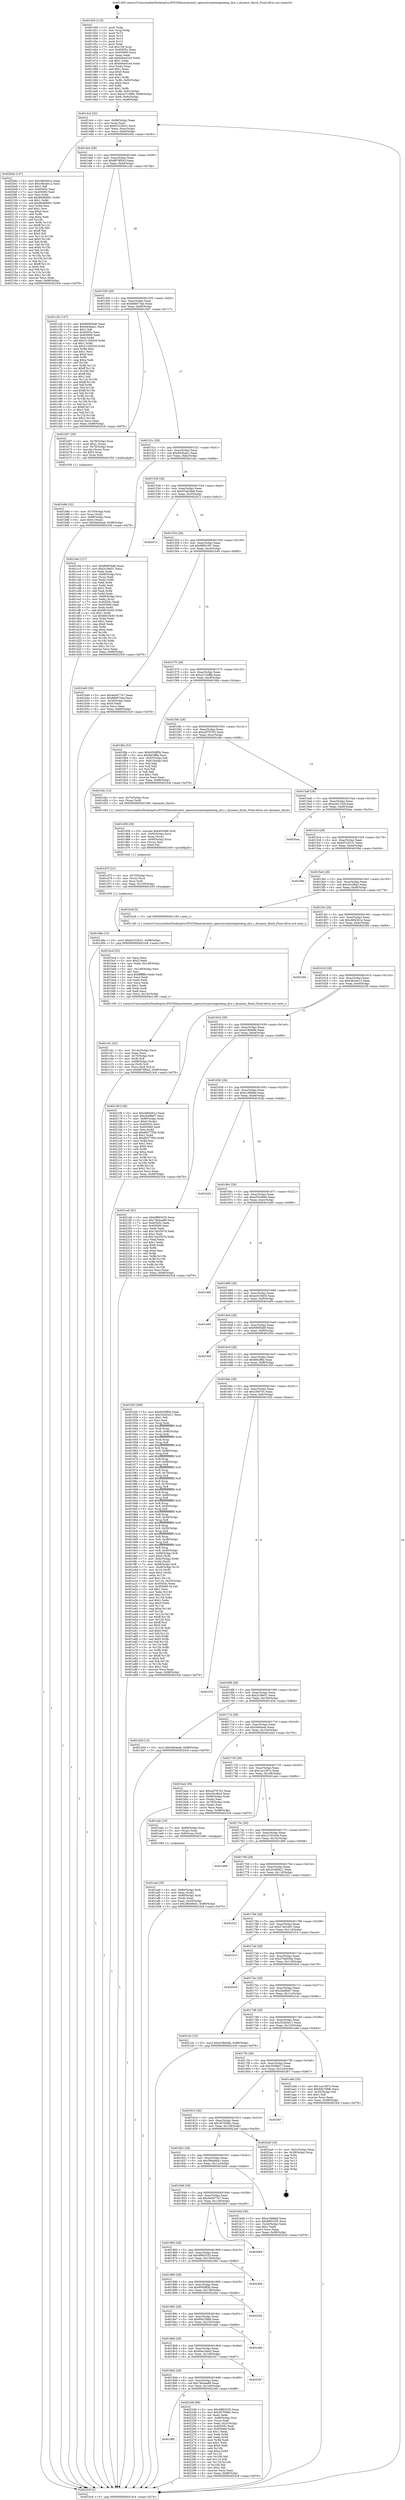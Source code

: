 digraph "0x401450" {
  label = "0x401450 (/mnt/c/Users/mathe/Desktop/tcc/POCII/binaries/extr_opensslcryptoengineeng_dyn.c_dynamic_finish_Final-ollvm.out::main(0))"
  labelloc = "t"
  node[shape=record]

  Entry [label="",width=0.3,height=0.3,shape=circle,fillcolor=black,style=filled]
  "0x4014c4" [label="{
     0x4014c4 [32]\l
     | [instrs]\l
     &nbsp;&nbsp;0x4014c4 \<+6\>: mov -0x98(%rbp),%eax\l
     &nbsp;&nbsp;0x4014ca \<+2\>: mov %eax,%ecx\l
     &nbsp;&nbsp;0x4014cc \<+6\>: sub $0x81010b31,%ecx\l
     &nbsp;&nbsp;0x4014d2 \<+6\>: mov %eax,-0xac(%rbp)\l
     &nbsp;&nbsp;0x4014d8 \<+6\>: mov %ecx,-0xb0(%rbp)\l
     &nbsp;&nbsp;0x4014de \<+6\>: je 00000000004020dc \<main+0xc8c\>\l
  }"]
  "0x4020dc" [label="{
     0x4020dc [147]\l
     | [instrs]\l
     &nbsp;&nbsp;0x4020dc \<+5\>: mov $0xc684561e,%eax\l
     &nbsp;&nbsp;0x4020e1 \<+5\>: mov $0xc9bcde12,%ecx\l
     &nbsp;&nbsp;0x4020e6 \<+2\>: mov $0x1,%dl\l
     &nbsp;&nbsp;0x4020e8 \<+7\>: mov 0x40505c,%esi\l
     &nbsp;&nbsp;0x4020ef \<+7\>: mov 0x405060,%edi\l
     &nbsp;&nbsp;0x4020f6 \<+3\>: mov %esi,%r8d\l
     &nbsp;&nbsp;0x4020f9 \<+7\>: add $0x96d8d901,%r8d\l
     &nbsp;&nbsp;0x402100 \<+4\>: sub $0x1,%r8d\l
     &nbsp;&nbsp;0x402104 \<+7\>: sub $0x96d8d901,%r8d\l
     &nbsp;&nbsp;0x40210b \<+4\>: imul %r8d,%esi\l
     &nbsp;&nbsp;0x40210f \<+3\>: and $0x1,%esi\l
     &nbsp;&nbsp;0x402112 \<+3\>: cmp $0x0,%esi\l
     &nbsp;&nbsp;0x402115 \<+4\>: sete %r9b\l
     &nbsp;&nbsp;0x402119 \<+3\>: cmp $0xa,%edi\l
     &nbsp;&nbsp;0x40211c \<+4\>: setl %r10b\l
     &nbsp;&nbsp;0x402120 \<+3\>: mov %r9b,%r11b\l
     &nbsp;&nbsp;0x402123 \<+4\>: xor $0xff,%r11b\l
     &nbsp;&nbsp;0x402127 \<+3\>: mov %r10b,%bl\l
     &nbsp;&nbsp;0x40212a \<+3\>: xor $0xff,%bl\l
     &nbsp;&nbsp;0x40212d \<+3\>: xor $0x0,%dl\l
     &nbsp;&nbsp;0x402130 \<+3\>: mov %r11b,%r14b\l
     &nbsp;&nbsp;0x402133 \<+4\>: and $0x0,%r14b\l
     &nbsp;&nbsp;0x402137 \<+3\>: and %dl,%r9b\l
     &nbsp;&nbsp;0x40213a \<+3\>: mov %bl,%r15b\l
     &nbsp;&nbsp;0x40213d \<+4\>: and $0x0,%r15b\l
     &nbsp;&nbsp;0x402141 \<+3\>: and %dl,%r10b\l
     &nbsp;&nbsp;0x402144 \<+3\>: or %r9b,%r14b\l
     &nbsp;&nbsp;0x402147 \<+3\>: or %r10b,%r15b\l
     &nbsp;&nbsp;0x40214a \<+3\>: xor %r15b,%r14b\l
     &nbsp;&nbsp;0x40214d \<+3\>: or %bl,%r11b\l
     &nbsp;&nbsp;0x402150 \<+4\>: xor $0xff,%r11b\l
     &nbsp;&nbsp;0x402154 \<+3\>: or $0x0,%dl\l
     &nbsp;&nbsp;0x402157 \<+3\>: and %dl,%r11b\l
     &nbsp;&nbsp;0x40215a \<+3\>: or %r11b,%r14b\l
     &nbsp;&nbsp;0x40215d \<+4\>: test $0x1,%r14b\l
     &nbsp;&nbsp;0x402161 \<+3\>: cmovne %ecx,%eax\l
     &nbsp;&nbsp;0x402164 \<+6\>: mov %eax,-0x98(%rbp)\l
     &nbsp;&nbsp;0x40216a \<+5\>: jmp 00000000004023c8 \<main+0xf78\>\l
  }"]
  "0x4014e4" [label="{
     0x4014e4 [28]\l
     | [instrs]\l
     &nbsp;&nbsp;0x4014e4 \<+5\>: jmp 00000000004014e9 \<main+0x99\>\l
     &nbsp;&nbsp;0x4014e9 \<+6\>: mov -0xac(%rbp),%eax\l
     &nbsp;&nbsp;0x4014ef \<+5\>: sub $0x8978f5a3,%eax\l
     &nbsp;&nbsp;0x4014f4 \<+6\>: mov %eax,-0xb4(%rbp)\l
     &nbsp;&nbsp;0x4014fa \<+6\>: je 0000000000401c2b \<main+0x7db\>\l
  }"]
  Exit [label="",width=0.3,height=0.3,shape=circle,fillcolor=black,style=filled,peripheries=2]
  "0x401c2b" [label="{
     0x401c2b [147]\l
     | [instrs]\l
     &nbsp;&nbsp;0x401c2b \<+5\>: mov $0xf6895bd6,%eax\l
     &nbsp;&nbsp;0x401c30 \<+5\>: mov $0x94cfeae1,%ecx\l
     &nbsp;&nbsp;0x401c35 \<+2\>: mov $0x1,%dl\l
     &nbsp;&nbsp;0x401c37 \<+7\>: mov 0x40505c,%esi\l
     &nbsp;&nbsp;0x401c3e \<+7\>: mov 0x405060,%edi\l
     &nbsp;&nbsp;0x401c45 \<+3\>: mov %esi,%r8d\l
     &nbsp;&nbsp;0x401c48 \<+7\>: add $0x311b925d,%r8d\l
     &nbsp;&nbsp;0x401c4f \<+4\>: sub $0x1,%r8d\l
     &nbsp;&nbsp;0x401c53 \<+7\>: sub $0x311b925d,%r8d\l
     &nbsp;&nbsp;0x401c5a \<+4\>: imul %r8d,%esi\l
     &nbsp;&nbsp;0x401c5e \<+3\>: and $0x1,%esi\l
     &nbsp;&nbsp;0x401c61 \<+3\>: cmp $0x0,%esi\l
     &nbsp;&nbsp;0x401c64 \<+4\>: sete %r9b\l
     &nbsp;&nbsp;0x401c68 \<+3\>: cmp $0xa,%edi\l
     &nbsp;&nbsp;0x401c6b \<+4\>: setl %r10b\l
     &nbsp;&nbsp;0x401c6f \<+3\>: mov %r9b,%r11b\l
     &nbsp;&nbsp;0x401c72 \<+4\>: xor $0xff,%r11b\l
     &nbsp;&nbsp;0x401c76 \<+3\>: mov %r10b,%bl\l
     &nbsp;&nbsp;0x401c79 \<+3\>: xor $0xff,%bl\l
     &nbsp;&nbsp;0x401c7c \<+3\>: xor $0x1,%dl\l
     &nbsp;&nbsp;0x401c7f \<+3\>: mov %r11b,%r14b\l
     &nbsp;&nbsp;0x401c82 \<+4\>: and $0xff,%r14b\l
     &nbsp;&nbsp;0x401c86 \<+3\>: and %dl,%r9b\l
     &nbsp;&nbsp;0x401c89 \<+3\>: mov %bl,%r15b\l
     &nbsp;&nbsp;0x401c8c \<+4\>: and $0xff,%r15b\l
     &nbsp;&nbsp;0x401c90 \<+3\>: and %dl,%r10b\l
     &nbsp;&nbsp;0x401c93 \<+3\>: or %r9b,%r14b\l
     &nbsp;&nbsp;0x401c96 \<+3\>: or %r10b,%r15b\l
     &nbsp;&nbsp;0x401c99 \<+3\>: xor %r15b,%r14b\l
     &nbsp;&nbsp;0x401c9c \<+3\>: or %bl,%r11b\l
     &nbsp;&nbsp;0x401c9f \<+4\>: xor $0xff,%r11b\l
     &nbsp;&nbsp;0x401ca3 \<+3\>: or $0x1,%dl\l
     &nbsp;&nbsp;0x401ca6 \<+3\>: and %dl,%r11b\l
     &nbsp;&nbsp;0x401ca9 \<+3\>: or %r11b,%r14b\l
     &nbsp;&nbsp;0x401cac \<+4\>: test $0x1,%r14b\l
     &nbsp;&nbsp;0x401cb0 \<+3\>: cmovne %ecx,%eax\l
     &nbsp;&nbsp;0x401cb3 \<+6\>: mov %eax,-0x98(%rbp)\l
     &nbsp;&nbsp;0x401cb9 \<+5\>: jmp 00000000004023c8 \<main+0xf78\>\l
  }"]
  "0x401500" [label="{
     0x401500 [28]\l
     | [instrs]\l
     &nbsp;&nbsp;0x401500 \<+5\>: jmp 0000000000401505 \<main+0xb5\>\l
     &nbsp;&nbsp;0x401505 \<+6\>: mov -0xac(%rbp),%eax\l
     &nbsp;&nbsp;0x40150b \<+5\>: sub $0x8d6673ae,%eax\l
     &nbsp;&nbsp;0x401510 \<+6\>: mov %eax,-0xb8(%rbp)\l
     &nbsp;&nbsp;0x401516 \<+6\>: je 0000000000401b67 \<main+0x717\>\l
  }"]
  "0x4018f0" [label="{
     0x4018f0\l
  }", style=dashed]
  "0x401b67" [label="{
     0x401b67 [29]\l
     | [instrs]\l
     &nbsp;&nbsp;0x401b67 \<+4\>: mov -0x78(%rbp),%rax\l
     &nbsp;&nbsp;0x401b6b \<+6\>: movl $0x1,(%rax)\l
     &nbsp;&nbsp;0x401b71 \<+4\>: mov -0x78(%rbp),%rax\l
     &nbsp;&nbsp;0x401b75 \<+3\>: movslq (%rax),%rax\l
     &nbsp;&nbsp;0x401b78 \<+4\>: shl $0x2,%rax\l
     &nbsp;&nbsp;0x401b7c \<+3\>: mov %rax,%rdi\l
     &nbsp;&nbsp;0x401b7f \<+5\>: call 0000000000401050 \<malloc@plt\>\l
     | [calls]\l
     &nbsp;&nbsp;0x401050 \{1\} (unknown)\l
  }"]
  "0x40151c" [label="{
     0x40151c [28]\l
     | [instrs]\l
     &nbsp;&nbsp;0x40151c \<+5\>: jmp 0000000000401521 \<main+0xd1\>\l
     &nbsp;&nbsp;0x401521 \<+6\>: mov -0xac(%rbp),%eax\l
     &nbsp;&nbsp;0x401527 \<+5\>: sub $0x94cfeae1,%eax\l
     &nbsp;&nbsp;0x40152c \<+6\>: mov %eax,-0xbc(%rbp)\l
     &nbsp;&nbsp;0x401532 \<+6\>: je 0000000000401cbe \<main+0x86e\>\l
  }"]
  "0x402246" [label="{
     0x402246 [99]\l
     | [instrs]\l
     &nbsp;&nbsp;0x402246 \<+5\>: mov $0x4f863335,%eax\l
     &nbsp;&nbsp;0x40224b \<+5\>: mov $0x367f368c,%ecx\l
     &nbsp;&nbsp;0x402250 \<+2\>: xor %edx,%edx\l
     &nbsp;&nbsp;0x402252 \<+7\>: mov -0x90(%rbp),%rsi\l
     &nbsp;&nbsp;0x402259 \<+2\>: mov (%rsi),%edi\l
     &nbsp;&nbsp;0x40225b \<+3\>: mov %edi,-0x2c(%rbp)\l
     &nbsp;&nbsp;0x40225e \<+7\>: mov 0x40505c,%edi\l
     &nbsp;&nbsp;0x402265 \<+8\>: mov 0x405060,%r8d\l
     &nbsp;&nbsp;0x40226d \<+3\>: sub $0x1,%edx\l
     &nbsp;&nbsp;0x402270 \<+3\>: mov %edi,%r9d\l
     &nbsp;&nbsp;0x402273 \<+3\>: add %edx,%r9d\l
     &nbsp;&nbsp;0x402276 \<+4\>: imul %r9d,%edi\l
     &nbsp;&nbsp;0x40227a \<+3\>: and $0x1,%edi\l
     &nbsp;&nbsp;0x40227d \<+3\>: cmp $0x0,%edi\l
     &nbsp;&nbsp;0x402280 \<+4\>: sete %r10b\l
     &nbsp;&nbsp;0x402284 \<+4\>: cmp $0xa,%r8d\l
     &nbsp;&nbsp;0x402288 \<+4\>: setl %r11b\l
     &nbsp;&nbsp;0x40228c \<+3\>: mov %r10b,%bl\l
     &nbsp;&nbsp;0x40228f \<+3\>: and %r11b,%bl\l
     &nbsp;&nbsp;0x402292 \<+3\>: xor %r11b,%r10b\l
     &nbsp;&nbsp;0x402295 \<+3\>: or %r10b,%bl\l
     &nbsp;&nbsp;0x402298 \<+3\>: test $0x1,%bl\l
     &nbsp;&nbsp;0x40229b \<+3\>: cmovne %ecx,%eax\l
     &nbsp;&nbsp;0x40229e \<+6\>: mov %eax,-0x98(%rbp)\l
     &nbsp;&nbsp;0x4022a4 \<+5\>: jmp 00000000004023c8 \<main+0xf78\>\l
  }"]
  "0x401cbe" [label="{
     0x401cbe [127]\l
     | [instrs]\l
     &nbsp;&nbsp;0x401cbe \<+5\>: mov $0xf6895bd6,%eax\l
     &nbsp;&nbsp;0x401cc3 \<+5\>: mov $0x2c38e51,%ecx\l
     &nbsp;&nbsp;0x401cc8 \<+2\>: xor %edx,%edx\l
     &nbsp;&nbsp;0x401cca \<+4\>: mov -0x68(%rbp),%rsi\l
     &nbsp;&nbsp;0x401cce \<+2\>: mov (%rsi),%edi\l
     &nbsp;&nbsp;0x401cd0 \<+3\>: mov %edx,%r8d\l
     &nbsp;&nbsp;0x401cd3 \<+3\>: sub %edi,%r8d\l
     &nbsp;&nbsp;0x401cd6 \<+2\>: mov %edx,%edi\l
     &nbsp;&nbsp;0x401cd8 \<+3\>: sub $0x1,%edi\l
     &nbsp;&nbsp;0x401cdb \<+3\>: add %edi,%r8d\l
     &nbsp;&nbsp;0x401cde \<+3\>: sub %r8d,%edx\l
     &nbsp;&nbsp;0x401ce1 \<+4\>: mov -0x68(%rbp),%rsi\l
     &nbsp;&nbsp;0x401ce5 \<+2\>: mov %edx,(%rsi)\l
     &nbsp;&nbsp;0x401ce7 \<+7\>: mov 0x40505c,%edx\l
     &nbsp;&nbsp;0x401cee \<+7\>: mov 0x405060,%edi\l
     &nbsp;&nbsp;0x401cf5 \<+3\>: mov %edx,%r8d\l
     &nbsp;&nbsp;0x401cf8 \<+7\>: add $0x6f419c83,%r8d\l
     &nbsp;&nbsp;0x401cff \<+4\>: sub $0x1,%r8d\l
     &nbsp;&nbsp;0x401d03 \<+7\>: sub $0x6f419c83,%r8d\l
     &nbsp;&nbsp;0x401d0a \<+4\>: imul %r8d,%edx\l
     &nbsp;&nbsp;0x401d0e \<+3\>: and $0x1,%edx\l
     &nbsp;&nbsp;0x401d11 \<+3\>: cmp $0x0,%edx\l
     &nbsp;&nbsp;0x401d14 \<+4\>: sete %r9b\l
     &nbsp;&nbsp;0x401d18 \<+3\>: cmp $0xa,%edi\l
     &nbsp;&nbsp;0x401d1b \<+4\>: setl %r10b\l
     &nbsp;&nbsp;0x401d1f \<+3\>: mov %r9b,%r11b\l
     &nbsp;&nbsp;0x401d22 \<+3\>: and %r10b,%r11b\l
     &nbsp;&nbsp;0x401d25 \<+3\>: xor %r10b,%r9b\l
     &nbsp;&nbsp;0x401d28 \<+3\>: or %r9b,%r11b\l
     &nbsp;&nbsp;0x401d2b \<+4\>: test $0x1,%r11b\l
     &nbsp;&nbsp;0x401d2f \<+3\>: cmovne %ecx,%eax\l
     &nbsp;&nbsp;0x401d32 \<+6\>: mov %eax,-0x98(%rbp)\l
     &nbsp;&nbsp;0x401d38 \<+5\>: jmp 00000000004023c8 \<main+0xf78\>\l
  }"]
  "0x401538" [label="{
     0x401538 [28]\l
     | [instrs]\l
     &nbsp;&nbsp;0x401538 \<+5\>: jmp 000000000040153d \<main+0xed\>\l
     &nbsp;&nbsp;0x40153d \<+6\>: mov -0xac(%rbp),%eax\l
     &nbsp;&nbsp;0x401543 \<+5\>: sub $0x97eb3de8,%eax\l
     &nbsp;&nbsp;0x401548 \<+6\>: mov %eax,-0xc0(%rbp)\l
     &nbsp;&nbsp;0x40154e \<+6\>: je 0000000000402012 \<main+0xbc2\>\l
  }"]
  "0x4018d4" [label="{
     0x4018d4 [28]\l
     | [instrs]\l
     &nbsp;&nbsp;0x4018d4 \<+5\>: jmp 00000000004018d9 \<main+0x489\>\l
     &nbsp;&nbsp;0x4018d9 \<+6\>: mov -0xac(%rbp),%eax\l
     &nbsp;&nbsp;0x4018df \<+5\>: sub $0x74b4aa88,%eax\l
     &nbsp;&nbsp;0x4018e4 \<+6\>: mov %eax,-0x144(%rbp)\l
     &nbsp;&nbsp;0x4018ea \<+6\>: je 0000000000402246 \<main+0xdf6\>\l
  }"]
  "0x402012" [label="{
     0x402012\l
  }", style=dashed]
  "0x401554" [label="{
     0x401554 [28]\l
     | [instrs]\l
     &nbsp;&nbsp;0x401554 \<+5\>: jmp 0000000000401559 \<main+0x109\>\l
     &nbsp;&nbsp;0x401559 \<+6\>: mov -0xac(%rbp),%eax\l
     &nbsp;&nbsp;0x40155f \<+5\>: sub $0x98f310f1,%eax\l
     &nbsp;&nbsp;0x401564 \<+6\>: mov %eax,-0xc4(%rbp)\l
     &nbsp;&nbsp;0x40156a \<+6\>: je 0000000000401b49 \<main+0x6f9\>\l
  }"]
  "0x402347" [label="{
     0x402347\l
  }", style=dashed]
  "0x401b49" [label="{
     0x401b49 [30]\l
     | [instrs]\l
     &nbsp;&nbsp;0x401b49 \<+5\>: mov $0x4e9477d7,%eax\l
     &nbsp;&nbsp;0x401b4e \<+5\>: mov $0x8d6673ae,%ecx\l
     &nbsp;&nbsp;0x401b53 \<+3\>: mov -0x34(%rbp),%edx\l
     &nbsp;&nbsp;0x401b56 \<+3\>: cmp $0x0,%edx\l
     &nbsp;&nbsp;0x401b59 \<+3\>: cmove %ecx,%eax\l
     &nbsp;&nbsp;0x401b5c \<+6\>: mov %eax,-0x98(%rbp)\l
     &nbsp;&nbsp;0x401b62 \<+5\>: jmp 00000000004023c8 \<main+0xf78\>\l
  }"]
  "0x401570" [label="{
     0x401570 [28]\l
     | [instrs]\l
     &nbsp;&nbsp;0x401570 \<+5\>: jmp 0000000000401575 \<main+0x125\>\l
     &nbsp;&nbsp;0x401575 \<+6\>: mov -0xac(%rbp),%eax\l
     &nbsp;&nbsp;0x40157b \<+5\>: sub $0xa27c4f8b,%eax\l
     &nbsp;&nbsp;0x401580 \<+6\>: mov %eax,-0xc8(%rbp)\l
     &nbsp;&nbsp;0x401586 \<+6\>: je 00000000004018fa \<main+0x4aa\>\l
  }"]
  "0x4018b8" [label="{
     0x4018b8 [28]\l
     | [instrs]\l
     &nbsp;&nbsp;0x4018b8 \<+5\>: jmp 00000000004018bd \<main+0x46d\>\l
     &nbsp;&nbsp;0x4018bd \<+6\>: mov -0xac(%rbp),%eax\l
     &nbsp;&nbsp;0x4018c3 \<+5\>: sub $0x6be1da42,%eax\l
     &nbsp;&nbsp;0x4018c8 \<+6\>: mov %eax,-0x140(%rbp)\l
     &nbsp;&nbsp;0x4018ce \<+6\>: je 0000000000402347 \<main+0xef7\>\l
  }"]
  "0x4018fa" [label="{
     0x4018fa [53]\l
     | [instrs]\l
     &nbsp;&nbsp;0x4018fa \<+5\>: mov $0x6050ff3b,%eax\l
     &nbsp;&nbsp;0x4018ff \<+5\>: mov $0xfe62fffa,%ecx\l
     &nbsp;&nbsp;0x401904 \<+6\>: mov -0x92(%rbp),%dl\l
     &nbsp;&nbsp;0x40190a \<+7\>: mov -0x91(%rbp),%sil\l
     &nbsp;&nbsp;0x401911 \<+3\>: mov %dl,%dil\l
     &nbsp;&nbsp;0x401914 \<+3\>: and %sil,%dil\l
     &nbsp;&nbsp;0x401917 \<+3\>: xor %sil,%dl\l
     &nbsp;&nbsp;0x40191a \<+3\>: or %dl,%dil\l
     &nbsp;&nbsp;0x40191d \<+4\>: test $0x1,%dil\l
     &nbsp;&nbsp;0x401921 \<+3\>: cmovne %ecx,%eax\l
     &nbsp;&nbsp;0x401924 \<+6\>: mov %eax,-0x98(%rbp)\l
     &nbsp;&nbsp;0x40192a \<+5\>: jmp 00000000004023c8 \<main+0xf78\>\l
  }"]
  "0x40158c" [label="{
     0x40158c [28]\l
     | [instrs]\l
     &nbsp;&nbsp;0x40158c \<+5\>: jmp 0000000000401591 \<main+0x141\>\l
     &nbsp;&nbsp;0x401591 \<+6\>: mov -0xac(%rbp),%eax\l
     &nbsp;&nbsp;0x401597 \<+5\>: sub $0xa2f76763,%eax\l
     &nbsp;&nbsp;0x40159c \<+6\>: mov %eax,-0xcc(%rbp)\l
     &nbsp;&nbsp;0x4015a2 \<+6\>: je 0000000000401d4c \<main+0x8fc\>\l
  }"]
  "0x4023c8" [label="{
     0x4023c8 [5]\l
     | [instrs]\l
     &nbsp;&nbsp;0x4023c8 \<+5\>: jmp 00000000004014c4 \<main+0x74\>\l
  }"]
  "0x401450" [label="{
     0x401450 [116]\l
     | [instrs]\l
     &nbsp;&nbsp;0x401450 \<+1\>: push %rbp\l
     &nbsp;&nbsp;0x401451 \<+3\>: mov %rsp,%rbp\l
     &nbsp;&nbsp;0x401454 \<+2\>: push %r15\l
     &nbsp;&nbsp;0x401456 \<+2\>: push %r14\l
     &nbsp;&nbsp;0x401458 \<+2\>: push %r13\l
     &nbsp;&nbsp;0x40145a \<+2\>: push %r12\l
     &nbsp;&nbsp;0x40145c \<+1\>: push %rbx\l
     &nbsp;&nbsp;0x40145d \<+7\>: sub $0x158,%rsp\l
     &nbsp;&nbsp;0x401464 \<+7\>: mov 0x40505c,%eax\l
     &nbsp;&nbsp;0x40146b \<+7\>: mov 0x405060,%ecx\l
     &nbsp;&nbsp;0x401472 \<+2\>: mov %eax,%edx\l
     &nbsp;&nbsp;0x401474 \<+6\>: add $0xb0eed1e4,%edx\l
     &nbsp;&nbsp;0x40147a \<+3\>: sub $0x1,%edx\l
     &nbsp;&nbsp;0x40147d \<+6\>: sub $0xb0eed1e4,%edx\l
     &nbsp;&nbsp;0x401483 \<+3\>: imul %edx,%eax\l
     &nbsp;&nbsp;0x401486 \<+3\>: and $0x1,%eax\l
     &nbsp;&nbsp;0x401489 \<+3\>: cmp $0x0,%eax\l
     &nbsp;&nbsp;0x40148c \<+4\>: sete %r8b\l
     &nbsp;&nbsp;0x401490 \<+4\>: and $0x1,%r8b\l
     &nbsp;&nbsp;0x401494 \<+7\>: mov %r8b,-0x92(%rbp)\l
     &nbsp;&nbsp;0x40149b \<+3\>: cmp $0xa,%ecx\l
     &nbsp;&nbsp;0x40149e \<+4\>: setl %r8b\l
     &nbsp;&nbsp;0x4014a2 \<+4\>: and $0x1,%r8b\l
     &nbsp;&nbsp;0x4014a6 \<+7\>: mov %r8b,-0x91(%rbp)\l
     &nbsp;&nbsp;0x4014ad \<+10\>: movl $0xa27c4f8b,-0x98(%rbp)\l
     &nbsp;&nbsp;0x4014b7 \<+6\>: mov %edi,-0x9c(%rbp)\l
     &nbsp;&nbsp;0x4014bd \<+7\>: mov %rsi,-0xa8(%rbp)\l
  }"]
  "0x401abb" [label="{
     0x401abb\l
  }", style=dashed]
  "0x401d4c" [label="{
     0x401d4c [12]\l
     | [instrs]\l
     &nbsp;&nbsp;0x401d4c \<+4\>: mov -0x70(%rbp),%rax\l
     &nbsp;&nbsp;0x401d50 \<+3\>: mov (%rax),%rdi\l
     &nbsp;&nbsp;0x401d53 \<+5\>: call 0000000000401440 \<dynamic_finish\>\l
     | [calls]\l
     &nbsp;&nbsp;0x401440 \{1\} (/mnt/c/Users/mathe/Desktop/tcc/POCII/binaries/extr_opensslcryptoengineeng_dyn.c_dynamic_finish_Final-ollvm.out::dynamic_finish)\l
  }"]
  "0x4015a8" [label="{
     0x4015a8 [28]\l
     | [instrs]\l
     &nbsp;&nbsp;0x4015a8 \<+5\>: jmp 00000000004015ad \<main+0x15d\>\l
     &nbsp;&nbsp;0x4015ad \<+6\>: mov -0xac(%rbp),%eax\l
     &nbsp;&nbsp;0x4015b3 \<+5\>: sub $0xa301162f,%eax\l
     &nbsp;&nbsp;0x4015b8 \<+6\>: mov %eax,-0xd0(%rbp)\l
     &nbsp;&nbsp;0x4015be \<+6\>: je 00000000004020aa \<main+0xc5a\>\l
  }"]
  "0x40189c" [label="{
     0x40189c [28]\l
     | [instrs]\l
     &nbsp;&nbsp;0x40189c \<+5\>: jmp 00000000004018a1 \<main+0x451\>\l
     &nbsp;&nbsp;0x4018a1 \<+6\>: mov -0xac(%rbp),%eax\l
     &nbsp;&nbsp;0x4018a7 \<+5\>: sub $0x60a70fdb,%eax\l
     &nbsp;&nbsp;0x4018ac \<+6\>: mov %eax,-0x13c(%rbp)\l
     &nbsp;&nbsp;0x4018b2 \<+6\>: je 0000000000401abb \<main+0x66b\>\l
  }"]
  "0x4020aa" [label="{
     0x4020aa\l
  }", style=dashed]
  "0x4015c4" [label="{
     0x4015c4 [28]\l
     | [instrs]\l
     &nbsp;&nbsp;0x4015c4 \<+5\>: jmp 00000000004015c9 \<main+0x179\>\l
     &nbsp;&nbsp;0x4015c9 \<+6\>: mov -0xac(%rbp),%eax\l
     &nbsp;&nbsp;0x4015cf \<+5\>: sub $0xb57c9131,%eax\l
     &nbsp;&nbsp;0x4015d4 \<+6\>: mov %eax,-0xd4(%rbp)\l
     &nbsp;&nbsp;0x4015da \<+6\>: je 0000000000401f8d \<main+0xb3d\>\l
  }"]
  "0x4022bb" [label="{
     0x4022bb\l
  }", style=dashed]
  "0x401f8d" [label="{
     0x401f8d\l
  }", style=dashed]
  "0x4015e0" [label="{
     0x4015e0 [28]\l
     | [instrs]\l
     &nbsp;&nbsp;0x4015e0 \<+5\>: jmp 00000000004015e5 \<main+0x195\>\l
     &nbsp;&nbsp;0x4015e5 \<+6\>: mov -0xac(%rbp),%eax\l
     &nbsp;&nbsp;0x4015eb \<+5\>: sub $0xc0ccf6a3,%eax\l
     &nbsp;&nbsp;0x4015f0 \<+6\>: mov %eax,-0xd8(%rbp)\l
     &nbsp;&nbsp;0x4015f6 \<+6\>: je 0000000000401bc8 \<main+0x778\>\l
  }"]
  "0x401880" [label="{
     0x401880 [28]\l
     | [instrs]\l
     &nbsp;&nbsp;0x401880 \<+5\>: jmp 0000000000401885 \<main+0x435\>\l
     &nbsp;&nbsp;0x401885 \<+6\>: mov -0xac(%rbp),%eax\l
     &nbsp;&nbsp;0x40188b \<+5\>: sub $0x6050ff3b,%eax\l
     &nbsp;&nbsp;0x401890 \<+6\>: mov %eax,-0x138(%rbp)\l
     &nbsp;&nbsp;0x401896 \<+6\>: je 00000000004022bb \<main+0xe6b\>\l
  }"]
  "0x401bc8" [label="{
     0x401bc8 [5]\l
     | [instrs]\l
     &nbsp;&nbsp;0x401bc8 \<+5\>: call 0000000000401160 \<next_i\>\l
     | [calls]\l
     &nbsp;&nbsp;0x401160 \{1\} (/mnt/c/Users/mathe/Desktop/tcc/POCII/binaries/extr_opensslcryptoengineeng_dyn.c_dynamic_finish_Final-ollvm.out::next_i)\l
  }"]
  "0x4015fc" [label="{
     0x4015fc [28]\l
     | [instrs]\l
     &nbsp;&nbsp;0x4015fc \<+5\>: jmp 0000000000401601 \<main+0x1b1\>\l
     &nbsp;&nbsp;0x401601 \<+6\>: mov -0xac(%rbp),%eax\l
     &nbsp;&nbsp;0x401607 \<+5\>: sub $0xc684561e,%eax\l
     &nbsp;&nbsp;0x40160c \<+6\>: mov %eax,-0xdc(%rbp)\l
     &nbsp;&nbsp;0x401612 \<+6\>: je 0000000000402394 \<main+0xf44\>\l
  }"]
  "0x4023b0" [label="{
     0x4023b0\l
  }", style=dashed]
  "0x402394" [label="{
     0x402394\l
  }", style=dashed]
  "0x401618" [label="{
     0x401618 [28]\l
     | [instrs]\l
     &nbsp;&nbsp;0x401618 \<+5\>: jmp 000000000040161d \<main+0x1cd\>\l
     &nbsp;&nbsp;0x40161d \<+6\>: mov -0xac(%rbp),%eax\l
     &nbsp;&nbsp;0x401623 \<+5\>: sub $0xc9bcde12,%eax\l
     &nbsp;&nbsp;0x401628 \<+6\>: mov %eax,-0xe0(%rbp)\l
     &nbsp;&nbsp;0x40162e \<+6\>: je 000000000040216f \<main+0xd1f\>\l
  }"]
  "0x401864" [label="{
     0x401864 [28]\l
     | [instrs]\l
     &nbsp;&nbsp;0x401864 \<+5\>: jmp 0000000000401869 \<main+0x419\>\l
     &nbsp;&nbsp;0x401869 \<+6\>: mov -0xac(%rbp),%eax\l
     &nbsp;&nbsp;0x40186f \<+5\>: sub $0x4f863335,%eax\l
     &nbsp;&nbsp;0x401874 \<+6\>: mov %eax,-0x134(%rbp)\l
     &nbsp;&nbsp;0x40187a \<+6\>: je 00000000004023b0 \<main+0xf60\>\l
  }"]
  "0x40216f" [label="{
     0x40216f [109]\l
     | [instrs]\l
     &nbsp;&nbsp;0x40216f \<+5\>: mov $0xc684561e,%eax\l
     &nbsp;&nbsp;0x402174 \<+5\>: mov $0x2bef9ef7,%ecx\l
     &nbsp;&nbsp;0x402179 \<+7\>: mov -0x90(%rbp),%rdx\l
     &nbsp;&nbsp;0x402180 \<+6\>: movl $0x0,(%rdx)\l
     &nbsp;&nbsp;0x402186 \<+7\>: mov 0x40505c,%esi\l
     &nbsp;&nbsp;0x40218d \<+7\>: mov 0x405060,%edi\l
     &nbsp;&nbsp;0x402194 \<+3\>: mov %esi,%r8d\l
     &nbsp;&nbsp;0x402197 \<+7\>: add $0x66577f56,%r8d\l
     &nbsp;&nbsp;0x40219e \<+4\>: sub $0x1,%r8d\l
     &nbsp;&nbsp;0x4021a2 \<+7\>: sub $0x66577f56,%r8d\l
     &nbsp;&nbsp;0x4021a9 \<+4\>: imul %r8d,%esi\l
     &nbsp;&nbsp;0x4021ad \<+3\>: and $0x1,%esi\l
     &nbsp;&nbsp;0x4021b0 \<+3\>: cmp $0x0,%esi\l
     &nbsp;&nbsp;0x4021b3 \<+4\>: sete %r9b\l
     &nbsp;&nbsp;0x4021b7 \<+3\>: cmp $0xa,%edi\l
     &nbsp;&nbsp;0x4021ba \<+4\>: setl %r10b\l
     &nbsp;&nbsp;0x4021be \<+3\>: mov %r9b,%r11b\l
     &nbsp;&nbsp;0x4021c1 \<+3\>: and %r10b,%r11b\l
     &nbsp;&nbsp;0x4021c4 \<+3\>: xor %r10b,%r9b\l
     &nbsp;&nbsp;0x4021c7 \<+3\>: or %r9b,%r11b\l
     &nbsp;&nbsp;0x4021ca \<+4\>: test $0x1,%r11b\l
     &nbsp;&nbsp;0x4021ce \<+3\>: cmovne %ecx,%eax\l
     &nbsp;&nbsp;0x4021d1 \<+6\>: mov %eax,-0x98(%rbp)\l
     &nbsp;&nbsp;0x4021d7 \<+5\>: jmp 00000000004023c8 \<main+0xf78\>\l
  }"]
  "0x401634" [label="{
     0x401634 [28]\l
     | [instrs]\l
     &nbsp;&nbsp;0x401634 \<+5\>: jmp 0000000000401639 \<main+0x1e9\>\l
     &nbsp;&nbsp;0x401639 \<+6\>: mov -0xac(%rbp),%eax\l
     &nbsp;&nbsp;0x40163f \<+5\>: sub $0xd18bfa6b,%eax\l
     &nbsp;&nbsp;0x401644 \<+6\>: mov %eax,-0xe4(%rbp)\l
     &nbsp;&nbsp;0x40164a \<+6\>: je 00000000004021eb \<main+0xd9b\>\l
  }"]
  "0x4020b9" [label="{
     0x4020b9\l
  }", style=dashed]
  "0x4021eb" [label="{
     0x4021eb [91]\l
     | [instrs]\l
     &nbsp;&nbsp;0x4021eb \<+5\>: mov $0x4f863335,%eax\l
     &nbsp;&nbsp;0x4021f0 \<+5\>: mov $0x74b4aa88,%ecx\l
     &nbsp;&nbsp;0x4021f5 \<+7\>: mov 0x40505c,%edx\l
     &nbsp;&nbsp;0x4021fc \<+7\>: mov 0x405060,%esi\l
     &nbsp;&nbsp;0x402203 \<+2\>: mov %edx,%edi\l
     &nbsp;&nbsp;0x402205 \<+6\>: add $0x7ab3507b,%edi\l
     &nbsp;&nbsp;0x40220b \<+3\>: sub $0x1,%edi\l
     &nbsp;&nbsp;0x40220e \<+6\>: sub $0x7ab3507b,%edi\l
     &nbsp;&nbsp;0x402214 \<+3\>: imul %edi,%edx\l
     &nbsp;&nbsp;0x402217 \<+3\>: and $0x1,%edx\l
     &nbsp;&nbsp;0x40221a \<+3\>: cmp $0x0,%edx\l
     &nbsp;&nbsp;0x40221d \<+4\>: sete %r8b\l
     &nbsp;&nbsp;0x402221 \<+3\>: cmp $0xa,%esi\l
     &nbsp;&nbsp;0x402224 \<+4\>: setl %r9b\l
     &nbsp;&nbsp;0x402228 \<+3\>: mov %r8b,%r10b\l
     &nbsp;&nbsp;0x40222b \<+3\>: and %r9b,%r10b\l
     &nbsp;&nbsp;0x40222e \<+3\>: xor %r9b,%r8b\l
     &nbsp;&nbsp;0x402231 \<+3\>: or %r8b,%r10b\l
     &nbsp;&nbsp;0x402234 \<+4\>: test $0x1,%r10b\l
     &nbsp;&nbsp;0x402238 \<+3\>: cmovne %ecx,%eax\l
     &nbsp;&nbsp;0x40223b \<+6\>: mov %eax,-0x98(%rbp)\l
     &nbsp;&nbsp;0x402241 \<+5\>: jmp 00000000004023c8 \<main+0xf78\>\l
  }"]
  "0x401650" [label="{
     0x401650 [28]\l
     | [instrs]\l
     &nbsp;&nbsp;0x401650 \<+5\>: jmp 0000000000401655 \<main+0x205\>\l
     &nbsp;&nbsp;0x401655 \<+6\>: mov -0xac(%rbp),%eax\l
     &nbsp;&nbsp;0x40165b \<+5\>: sub $0xe18fdfa9,%eax\l
     &nbsp;&nbsp;0x401660 \<+6\>: mov %eax,-0xe8(%rbp)\l
     &nbsp;&nbsp;0x401666 \<+6\>: je 0000000000401b2b \<main+0x6db\>\l
  }"]
  "0x401d8a" [label="{
     0x401d8a [15]\l
     | [instrs]\l
     &nbsp;&nbsp;0x401d8a \<+10\>: movl $0x81010b31,-0x98(%rbp)\l
     &nbsp;&nbsp;0x401d94 \<+5\>: jmp 00000000004023c8 \<main+0xf78\>\l
  }"]
  "0x401b2b" [label="{
     0x401b2b\l
  }", style=dashed]
  "0x40166c" [label="{
     0x40166c [28]\l
     | [instrs]\l
     &nbsp;&nbsp;0x40166c \<+5\>: jmp 0000000000401671 \<main+0x221\>\l
     &nbsp;&nbsp;0x401671 \<+6\>: mov -0xac(%rbp),%eax\l
     &nbsp;&nbsp;0x401677 \<+5\>: sub $0xe55c0840,%eax\l
     &nbsp;&nbsp;0x40167c \<+6\>: mov %eax,-0xec(%rbp)\l
     &nbsp;&nbsp;0x401682 \<+6\>: je 0000000000401dd6 \<main+0x986\>\l
  }"]
  "0x401d75" [label="{
     0x401d75 [21]\l
     | [instrs]\l
     &nbsp;&nbsp;0x401d75 \<+4\>: mov -0x70(%rbp),%rcx\l
     &nbsp;&nbsp;0x401d79 \<+3\>: mov (%rcx),%rcx\l
     &nbsp;&nbsp;0x401d7c \<+3\>: mov %rcx,%rdi\l
     &nbsp;&nbsp;0x401d7f \<+6\>: mov %eax,-0x150(%rbp)\l
     &nbsp;&nbsp;0x401d85 \<+5\>: call 0000000000401030 \<free@plt\>\l
     | [calls]\l
     &nbsp;&nbsp;0x401030 \{1\} (unknown)\l
  }"]
  "0x401dd6" [label="{
     0x401dd6\l
  }", style=dashed]
  "0x401688" [label="{
     0x401688 [28]\l
     | [instrs]\l
     &nbsp;&nbsp;0x401688 \<+5\>: jmp 000000000040168d \<main+0x23d\>\l
     &nbsp;&nbsp;0x40168d \<+6\>: mov -0xac(%rbp),%eax\l
     &nbsp;&nbsp;0x401693 \<+5\>: sub $0xec019e05,%eax\l
     &nbsp;&nbsp;0x401698 \<+6\>: mov %eax,-0xf0(%rbp)\l
     &nbsp;&nbsp;0x40169e \<+6\>: je 0000000000401e69 \<main+0xa19\>\l
  }"]
  "0x401d58" [label="{
     0x401d58 [29]\l
     | [instrs]\l
     &nbsp;&nbsp;0x401d58 \<+10\>: movabs $0x4030d6,%rdi\l
     &nbsp;&nbsp;0x401d62 \<+4\>: mov -0x60(%rbp),%rcx\l
     &nbsp;&nbsp;0x401d66 \<+2\>: mov %eax,(%rcx)\l
     &nbsp;&nbsp;0x401d68 \<+4\>: mov -0x60(%rbp),%rcx\l
     &nbsp;&nbsp;0x401d6c \<+2\>: mov (%rcx),%esi\l
     &nbsp;&nbsp;0x401d6e \<+2\>: mov $0x0,%al\l
     &nbsp;&nbsp;0x401d70 \<+5\>: call 0000000000401040 \<printf@plt\>\l
     | [calls]\l
     &nbsp;&nbsp;0x401040 \{1\} (unknown)\l
  }"]
  "0x401e69" [label="{
     0x401e69\l
  }", style=dashed]
  "0x4016a4" [label="{
     0x4016a4 [28]\l
     | [instrs]\l
     &nbsp;&nbsp;0x4016a4 \<+5\>: jmp 00000000004016a9 \<main+0x259\>\l
     &nbsp;&nbsp;0x4016a9 \<+6\>: mov -0xac(%rbp),%eax\l
     &nbsp;&nbsp;0x4016af \<+5\>: sub $0xf6895bd6,%eax\l
     &nbsp;&nbsp;0x4016b4 \<+6\>: mov %eax,-0xf4(%rbp)\l
     &nbsp;&nbsp;0x4016ba \<+6\>: je 0000000000402300 \<main+0xeb0\>\l
  }"]
  "0x401c01" [label="{
     0x401c01 [42]\l
     | [instrs]\l
     &nbsp;&nbsp;0x401c01 \<+6\>: mov -0x14c(%rbp),%ecx\l
     &nbsp;&nbsp;0x401c07 \<+3\>: imul %eax,%ecx\l
     &nbsp;&nbsp;0x401c0a \<+4\>: mov -0x70(%rbp),%r8\l
     &nbsp;&nbsp;0x401c0e \<+3\>: mov (%r8),%r8\l
     &nbsp;&nbsp;0x401c11 \<+4\>: mov -0x68(%rbp),%r9\l
     &nbsp;&nbsp;0x401c15 \<+3\>: movslq (%r9),%r9\l
     &nbsp;&nbsp;0x401c18 \<+4\>: mov %ecx,(%r8,%r9,4)\l
     &nbsp;&nbsp;0x401c1c \<+10\>: movl $0x8978f5a3,-0x98(%rbp)\l
     &nbsp;&nbsp;0x401c26 \<+5\>: jmp 00000000004023c8 \<main+0xf78\>\l
  }"]
  "0x402300" [label="{
     0x402300\l
  }", style=dashed]
  "0x4016c0" [label="{
     0x4016c0 [28]\l
     | [instrs]\l
     &nbsp;&nbsp;0x4016c0 \<+5\>: jmp 00000000004016c5 \<main+0x275\>\l
     &nbsp;&nbsp;0x4016c5 \<+6\>: mov -0xac(%rbp),%eax\l
     &nbsp;&nbsp;0x4016cb \<+5\>: sub $0xfe62fffa,%eax\l
     &nbsp;&nbsp;0x4016d0 \<+6\>: mov %eax,-0xf8(%rbp)\l
     &nbsp;&nbsp;0x4016d6 \<+6\>: je 000000000040192f \<main+0x4df\>\l
  }"]
  "0x401bcd" [label="{
     0x401bcd [52]\l
     | [instrs]\l
     &nbsp;&nbsp;0x401bcd \<+2\>: xor %ecx,%ecx\l
     &nbsp;&nbsp;0x401bcf \<+5\>: mov $0x2,%edx\l
     &nbsp;&nbsp;0x401bd4 \<+6\>: mov %edx,-0x148(%rbp)\l
     &nbsp;&nbsp;0x401bda \<+1\>: cltd\l
     &nbsp;&nbsp;0x401bdb \<+6\>: mov -0x148(%rbp),%esi\l
     &nbsp;&nbsp;0x401be1 \<+2\>: idiv %esi\l
     &nbsp;&nbsp;0x401be3 \<+6\>: imul $0xfffffffe,%edx,%edx\l
     &nbsp;&nbsp;0x401be9 \<+2\>: mov %ecx,%edi\l
     &nbsp;&nbsp;0x401beb \<+2\>: sub %edx,%edi\l
     &nbsp;&nbsp;0x401bed \<+2\>: mov %ecx,%edx\l
     &nbsp;&nbsp;0x401bef \<+3\>: sub $0x1,%edx\l
     &nbsp;&nbsp;0x401bf2 \<+2\>: add %edx,%edi\l
     &nbsp;&nbsp;0x401bf4 \<+2\>: sub %edi,%ecx\l
     &nbsp;&nbsp;0x401bf6 \<+6\>: mov %ecx,-0x14c(%rbp)\l
     &nbsp;&nbsp;0x401bfc \<+5\>: call 0000000000401160 \<next_i\>\l
     | [calls]\l
     &nbsp;&nbsp;0x401160 \{1\} (/mnt/c/Users/mathe/Desktop/tcc/POCII/binaries/extr_opensslcryptoengineeng_dyn.c_dynamic_finish_Final-ollvm.out::next_i)\l
  }"]
  "0x40192f" [label="{
     0x40192f [366]\l
     | [instrs]\l
     &nbsp;&nbsp;0x40192f \<+5\>: mov $0x6050ff3b,%eax\l
     &nbsp;&nbsp;0x401934 \<+5\>: mov $0x352b3d11,%ecx\l
     &nbsp;&nbsp;0x401939 \<+2\>: mov $0x1,%dl\l
     &nbsp;&nbsp;0x40193b \<+2\>: xor %esi,%esi\l
     &nbsp;&nbsp;0x40193d \<+3\>: mov %rsp,%rdi\l
     &nbsp;&nbsp;0x401940 \<+4\>: add $0xfffffffffffffff0,%rdi\l
     &nbsp;&nbsp;0x401944 \<+3\>: mov %rdi,%rsp\l
     &nbsp;&nbsp;0x401947 \<+7\>: mov %rdi,-0x90(%rbp)\l
     &nbsp;&nbsp;0x40194e \<+3\>: mov %rsp,%rdi\l
     &nbsp;&nbsp;0x401951 \<+4\>: add $0xfffffffffffffff0,%rdi\l
     &nbsp;&nbsp;0x401955 \<+3\>: mov %rdi,%rsp\l
     &nbsp;&nbsp;0x401958 \<+3\>: mov %rsp,%r8\l
     &nbsp;&nbsp;0x40195b \<+4\>: add $0xfffffffffffffff0,%r8\l
     &nbsp;&nbsp;0x40195f \<+3\>: mov %r8,%rsp\l
     &nbsp;&nbsp;0x401962 \<+7\>: mov %r8,-0x88(%rbp)\l
     &nbsp;&nbsp;0x401969 \<+3\>: mov %rsp,%r8\l
     &nbsp;&nbsp;0x40196c \<+4\>: add $0xfffffffffffffff0,%r8\l
     &nbsp;&nbsp;0x401970 \<+3\>: mov %r8,%rsp\l
     &nbsp;&nbsp;0x401973 \<+4\>: mov %r8,-0x80(%rbp)\l
     &nbsp;&nbsp;0x401977 \<+3\>: mov %rsp,%r8\l
     &nbsp;&nbsp;0x40197a \<+4\>: add $0xfffffffffffffff0,%r8\l
     &nbsp;&nbsp;0x40197e \<+3\>: mov %r8,%rsp\l
     &nbsp;&nbsp;0x401981 \<+4\>: mov %r8,-0x78(%rbp)\l
     &nbsp;&nbsp;0x401985 \<+3\>: mov %rsp,%r8\l
     &nbsp;&nbsp;0x401988 \<+4\>: add $0xfffffffffffffff0,%r8\l
     &nbsp;&nbsp;0x40198c \<+3\>: mov %r8,%rsp\l
     &nbsp;&nbsp;0x40198f \<+4\>: mov %r8,-0x70(%rbp)\l
     &nbsp;&nbsp;0x401993 \<+3\>: mov %rsp,%r8\l
     &nbsp;&nbsp;0x401996 \<+4\>: add $0xfffffffffffffff0,%r8\l
     &nbsp;&nbsp;0x40199a \<+3\>: mov %r8,%rsp\l
     &nbsp;&nbsp;0x40199d \<+4\>: mov %r8,-0x68(%rbp)\l
     &nbsp;&nbsp;0x4019a1 \<+3\>: mov %rsp,%r8\l
     &nbsp;&nbsp;0x4019a4 \<+4\>: add $0xfffffffffffffff0,%r8\l
     &nbsp;&nbsp;0x4019a8 \<+3\>: mov %r8,%rsp\l
     &nbsp;&nbsp;0x4019ab \<+4\>: mov %r8,-0x60(%rbp)\l
     &nbsp;&nbsp;0x4019af \<+3\>: mov %rsp,%r8\l
     &nbsp;&nbsp;0x4019b2 \<+4\>: add $0xfffffffffffffff0,%r8\l
     &nbsp;&nbsp;0x4019b6 \<+3\>: mov %r8,%rsp\l
     &nbsp;&nbsp;0x4019b9 \<+4\>: mov %r8,-0x58(%rbp)\l
     &nbsp;&nbsp;0x4019bd \<+3\>: mov %rsp,%r8\l
     &nbsp;&nbsp;0x4019c0 \<+4\>: add $0xfffffffffffffff0,%r8\l
     &nbsp;&nbsp;0x4019c4 \<+3\>: mov %r8,%rsp\l
     &nbsp;&nbsp;0x4019c7 \<+4\>: mov %r8,-0x50(%rbp)\l
     &nbsp;&nbsp;0x4019cb \<+3\>: mov %rsp,%r8\l
     &nbsp;&nbsp;0x4019ce \<+4\>: add $0xfffffffffffffff0,%r8\l
     &nbsp;&nbsp;0x4019d2 \<+3\>: mov %r8,%rsp\l
     &nbsp;&nbsp;0x4019d5 \<+4\>: mov %r8,-0x48(%rbp)\l
     &nbsp;&nbsp;0x4019d9 \<+3\>: mov %rsp,%r8\l
     &nbsp;&nbsp;0x4019dc \<+4\>: add $0xfffffffffffffff0,%r8\l
     &nbsp;&nbsp;0x4019e0 \<+3\>: mov %r8,%rsp\l
     &nbsp;&nbsp;0x4019e3 \<+4\>: mov %r8,-0x40(%rbp)\l
     &nbsp;&nbsp;0x4019e7 \<+7\>: mov -0x90(%rbp),%r8\l
     &nbsp;&nbsp;0x4019ee \<+7\>: movl $0x0,(%r8)\l
     &nbsp;&nbsp;0x4019f5 \<+7\>: mov -0x9c(%rbp),%r9d\l
     &nbsp;&nbsp;0x4019fc \<+3\>: mov %r9d,(%rdi)\l
     &nbsp;&nbsp;0x4019ff \<+7\>: mov -0x88(%rbp),%r8\l
     &nbsp;&nbsp;0x401a06 \<+7\>: mov -0xa8(%rbp),%r10\l
     &nbsp;&nbsp;0x401a0d \<+3\>: mov %r10,(%r8)\l
     &nbsp;&nbsp;0x401a10 \<+3\>: cmpl $0x2,(%rdi)\l
     &nbsp;&nbsp;0x401a13 \<+4\>: setne %r11b\l
     &nbsp;&nbsp;0x401a17 \<+4\>: and $0x1,%r11b\l
     &nbsp;&nbsp;0x401a1b \<+4\>: mov %r11b,-0x35(%rbp)\l
     &nbsp;&nbsp;0x401a1f \<+7\>: mov 0x40505c,%ebx\l
     &nbsp;&nbsp;0x401a26 \<+8\>: mov 0x405060,%r14d\l
     &nbsp;&nbsp;0x401a2e \<+3\>: sub $0x1,%esi\l
     &nbsp;&nbsp;0x401a31 \<+3\>: mov %ebx,%r15d\l
     &nbsp;&nbsp;0x401a34 \<+3\>: add %esi,%r15d\l
     &nbsp;&nbsp;0x401a37 \<+4\>: imul %r15d,%ebx\l
     &nbsp;&nbsp;0x401a3b \<+3\>: and $0x1,%ebx\l
     &nbsp;&nbsp;0x401a3e \<+3\>: cmp $0x0,%ebx\l
     &nbsp;&nbsp;0x401a41 \<+4\>: sete %r11b\l
     &nbsp;&nbsp;0x401a45 \<+4\>: cmp $0xa,%r14d\l
     &nbsp;&nbsp;0x401a49 \<+4\>: setl %r12b\l
     &nbsp;&nbsp;0x401a4d \<+3\>: mov %r11b,%r13b\l
     &nbsp;&nbsp;0x401a50 \<+4\>: xor $0xff,%r13b\l
     &nbsp;&nbsp;0x401a54 \<+3\>: mov %r12b,%sil\l
     &nbsp;&nbsp;0x401a57 \<+4\>: xor $0xff,%sil\l
     &nbsp;&nbsp;0x401a5b \<+3\>: xor $0x0,%dl\l
     &nbsp;&nbsp;0x401a5e \<+3\>: mov %r13b,%dil\l
     &nbsp;&nbsp;0x401a61 \<+4\>: and $0x0,%dil\l
     &nbsp;&nbsp;0x401a65 \<+3\>: and %dl,%r11b\l
     &nbsp;&nbsp;0x401a68 \<+3\>: mov %sil,%r8b\l
     &nbsp;&nbsp;0x401a6b \<+4\>: and $0x0,%r8b\l
     &nbsp;&nbsp;0x401a6f \<+3\>: and %dl,%r12b\l
     &nbsp;&nbsp;0x401a72 \<+3\>: or %r11b,%dil\l
     &nbsp;&nbsp;0x401a75 \<+3\>: or %r12b,%r8b\l
     &nbsp;&nbsp;0x401a78 \<+3\>: xor %r8b,%dil\l
     &nbsp;&nbsp;0x401a7b \<+3\>: or %sil,%r13b\l
     &nbsp;&nbsp;0x401a7e \<+4\>: xor $0xff,%r13b\l
     &nbsp;&nbsp;0x401a82 \<+3\>: or $0x0,%dl\l
     &nbsp;&nbsp;0x401a85 \<+3\>: and %dl,%r13b\l
     &nbsp;&nbsp;0x401a88 \<+3\>: or %r13b,%dil\l
     &nbsp;&nbsp;0x401a8b \<+4\>: test $0x1,%dil\l
     &nbsp;&nbsp;0x401a8f \<+3\>: cmovne %ecx,%eax\l
     &nbsp;&nbsp;0x401a92 \<+6\>: mov %eax,-0x98(%rbp)\l
     &nbsp;&nbsp;0x401a98 \<+5\>: jmp 00000000004023c8 \<main+0xf78\>\l
  }"]
  "0x4016dc" [label="{
     0x4016dc [28]\l
     | [instrs]\l
     &nbsp;&nbsp;0x4016dc \<+5\>: jmp 00000000004016e1 \<main+0x291\>\l
     &nbsp;&nbsp;0x4016e1 \<+6\>: mov -0xac(%rbp),%eax\l
     &nbsp;&nbsp;0x4016e7 \<+5\>: sub $0x1f4070c,%eax\l
     &nbsp;&nbsp;0x4016ec \<+6\>: mov %eax,-0xfc(%rbp)\l
     &nbsp;&nbsp;0x4016f2 \<+6\>: je 0000000000401f32 \<main+0xae2\>\l
  }"]
  "0x401b84" [label="{
     0x401b84 [32]\l
     | [instrs]\l
     &nbsp;&nbsp;0x401b84 \<+4\>: mov -0x70(%rbp),%rdi\l
     &nbsp;&nbsp;0x401b88 \<+3\>: mov %rax,(%rdi)\l
     &nbsp;&nbsp;0x401b8b \<+4\>: mov -0x68(%rbp),%rax\l
     &nbsp;&nbsp;0x401b8f \<+6\>: movl $0x0,(%rax)\l
     &nbsp;&nbsp;0x401b95 \<+10\>: movl $0x5b64eab,-0x98(%rbp)\l
     &nbsp;&nbsp;0x401b9f \<+5\>: jmp 00000000004023c8 \<main+0xf78\>\l
  }"]
  "0x401848" [label="{
     0x401848 [28]\l
     | [instrs]\l
     &nbsp;&nbsp;0x401848 \<+5\>: jmp 000000000040184d \<main+0x3fd\>\l
     &nbsp;&nbsp;0x40184d \<+6\>: mov -0xac(%rbp),%eax\l
     &nbsp;&nbsp;0x401853 \<+5\>: sub $0x4e9477d7,%eax\l
     &nbsp;&nbsp;0x401858 \<+6\>: mov %eax,-0x130(%rbp)\l
     &nbsp;&nbsp;0x40185e \<+6\>: je 00000000004020b9 \<main+0xc69\>\l
  }"]
  "0x401f32" [label="{
     0x401f32\l
  }", style=dashed]
  "0x4016f8" [label="{
     0x4016f8 [28]\l
     | [instrs]\l
     &nbsp;&nbsp;0x4016f8 \<+5\>: jmp 00000000004016fd \<main+0x2ad\>\l
     &nbsp;&nbsp;0x4016fd \<+6\>: mov -0xac(%rbp),%eax\l
     &nbsp;&nbsp;0x401703 \<+5\>: sub $0x2c38e51,%eax\l
     &nbsp;&nbsp;0x401708 \<+6\>: mov %eax,-0x100(%rbp)\l
     &nbsp;&nbsp;0x40170e \<+6\>: je 0000000000401d3d \<main+0x8ed\>\l
  }"]
  "0x401b0d" [label="{
     0x401b0d [30]\l
     | [instrs]\l
     &nbsp;&nbsp;0x401b0d \<+5\>: mov $0xe18fdfa9,%eax\l
     &nbsp;&nbsp;0x401b12 \<+5\>: mov $0x98f310f1,%ecx\l
     &nbsp;&nbsp;0x401b17 \<+3\>: mov -0x34(%rbp),%edx\l
     &nbsp;&nbsp;0x401b1a \<+3\>: cmp $0x1,%edx\l
     &nbsp;&nbsp;0x401b1d \<+3\>: cmovl %ecx,%eax\l
     &nbsp;&nbsp;0x401b20 \<+6\>: mov %eax,-0x98(%rbp)\l
     &nbsp;&nbsp;0x401b26 \<+5\>: jmp 00000000004023c8 \<main+0xf78\>\l
  }"]
  "0x401d3d" [label="{
     0x401d3d [15]\l
     | [instrs]\l
     &nbsp;&nbsp;0x401d3d \<+10\>: movl $0x5b64eab,-0x98(%rbp)\l
     &nbsp;&nbsp;0x401d47 \<+5\>: jmp 00000000004023c8 \<main+0xf78\>\l
  }"]
  "0x401714" [label="{
     0x401714 [28]\l
     | [instrs]\l
     &nbsp;&nbsp;0x401714 \<+5\>: jmp 0000000000401719 \<main+0x2c9\>\l
     &nbsp;&nbsp;0x401719 \<+6\>: mov -0xac(%rbp),%eax\l
     &nbsp;&nbsp;0x40171f \<+5\>: sub $0x5b64eab,%eax\l
     &nbsp;&nbsp;0x401724 \<+6\>: mov %eax,-0x104(%rbp)\l
     &nbsp;&nbsp;0x40172a \<+6\>: je 0000000000401ba4 \<main+0x754\>\l
  }"]
  "0x40182c" [label="{
     0x40182c [28]\l
     | [instrs]\l
     &nbsp;&nbsp;0x40182c \<+5\>: jmp 0000000000401831 \<main+0x3e1\>\l
     &nbsp;&nbsp;0x401831 \<+6\>: mov -0xac(%rbp),%eax\l
     &nbsp;&nbsp;0x401837 \<+5\>: sub $0x39eb9441,%eax\l
     &nbsp;&nbsp;0x40183c \<+6\>: mov %eax,-0x12c(%rbp)\l
     &nbsp;&nbsp;0x401842 \<+6\>: je 0000000000401b0d \<main+0x6bd\>\l
  }"]
  "0x401ba4" [label="{
     0x401ba4 [36]\l
     | [instrs]\l
     &nbsp;&nbsp;0x401ba4 \<+5\>: mov $0xa2f76763,%eax\l
     &nbsp;&nbsp;0x401ba9 \<+5\>: mov $0xc0ccf6a3,%ecx\l
     &nbsp;&nbsp;0x401bae \<+4\>: mov -0x68(%rbp),%rdx\l
     &nbsp;&nbsp;0x401bb2 \<+2\>: mov (%rdx),%esi\l
     &nbsp;&nbsp;0x401bb4 \<+4\>: mov -0x78(%rbp),%rdx\l
     &nbsp;&nbsp;0x401bb8 \<+2\>: cmp (%rdx),%esi\l
     &nbsp;&nbsp;0x401bba \<+3\>: cmovl %ecx,%eax\l
     &nbsp;&nbsp;0x401bbd \<+6\>: mov %eax,-0x98(%rbp)\l
     &nbsp;&nbsp;0x401bc3 \<+5\>: jmp 00000000004023c8 \<main+0xf78\>\l
  }"]
  "0x401730" [label="{
     0x401730 [28]\l
     | [instrs]\l
     &nbsp;&nbsp;0x401730 \<+5\>: jmp 0000000000401735 \<main+0x2e5\>\l
     &nbsp;&nbsp;0x401735 \<+6\>: mov -0xac(%rbp),%eax\l
     &nbsp;&nbsp;0x40173b \<+5\>: sub $0x1ac16f7e,%eax\l
     &nbsp;&nbsp;0x401740 \<+6\>: mov %eax,-0x108(%rbp)\l
     &nbsp;&nbsp;0x401746 \<+6\>: je 0000000000401adc \<main+0x68c\>\l
  }"]
  "0x4022a9" [label="{
     0x4022a9 [18]\l
     | [instrs]\l
     &nbsp;&nbsp;0x4022a9 \<+3\>: mov -0x2c(%rbp),%eax\l
     &nbsp;&nbsp;0x4022ac \<+4\>: lea -0x28(%rbp),%rsp\l
     &nbsp;&nbsp;0x4022b0 \<+1\>: pop %rbx\l
     &nbsp;&nbsp;0x4022b1 \<+2\>: pop %r12\l
     &nbsp;&nbsp;0x4022b3 \<+2\>: pop %r13\l
     &nbsp;&nbsp;0x4022b5 \<+2\>: pop %r14\l
     &nbsp;&nbsp;0x4022b7 \<+2\>: pop %r15\l
     &nbsp;&nbsp;0x4022b9 \<+1\>: pop %rbp\l
     &nbsp;&nbsp;0x4022ba \<+1\>: ret\l
  }"]
  "0x401adc" [label="{
     0x401adc [19]\l
     | [instrs]\l
     &nbsp;&nbsp;0x401adc \<+7\>: mov -0x88(%rbp),%rax\l
     &nbsp;&nbsp;0x401ae3 \<+3\>: mov (%rax),%rax\l
     &nbsp;&nbsp;0x401ae6 \<+4\>: mov 0x8(%rax),%rdi\l
     &nbsp;&nbsp;0x401aea \<+5\>: call 0000000000401060 \<atoi@plt\>\l
     | [calls]\l
     &nbsp;&nbsp;0x401060 \{1\} (unknown)\l
  }"]
  "0x40174c" [label="{
     0x40174c [28]\l
     | [instrs]\l
     &nbsp;&nbsp;0x40174c \<+5\>: jmp 0000000000401751 \<main+0x301\>\l
     &nbsp;&nbsp;0x401751 \<+6\>: mov -0xac(%rbp),%eax\l
     &nbsp;&nbsp;0x401757 \<+5\>: sub $0x1e7d1e5d,%eax\l
     &nbsp;&nbsp;0x40175c \<+6\>: mov %eax,-0x10c(%rbp)\l
     &nbsp;&nbsp;0x401762 \<+6\>: je 0000000000401d99 \<main+0x949\>\l
  }"]
  "0x401810" [label="{
     0x401810 [28]\l
     | [instrs]\l
     &nbsp;&nbsp;0x401810 \<+5\>: jmp 0000000000401815 \<main+0x3c5\>\l
     &nbsp;&nbsp;0x401815 \<+6\>: mov -0xac(%rbp),%eax\l
     &nbsp;&nbsp;0x40181b \<+5\>: sub $0x367f368c,%eax\l
     &nbsp;&nbsp;0x401820 \<+6\>: mov %eax,-0x128(%rbp)\l
     &nbsp;&nbsp;0x401826 \<+6\>: je 00000000004022a9 \<main+0xe59\>\l
  }"]
  "0x401d99" [label="{
     0x401d99\l
  }", style=dashed]
  "0x401768" [label="{
     0x401768 [28]\l
     | [instrs]\l
     &nbsp;&nbsp;0x401768 \<+5\>: jmp 000000000040176d \<main+0x31d\>\l
     &nbsp;&nbsp;0x40176d \<+6\>: mov -0xac(%rbp),%eax\l
     &nbsp;&nbsp;0x401773 \<+5\>: sub $0x23c68421,%eax\l
     &nbsp;&nbsp;0x401778 \<+6\>: mov %eax,-0x110(%rbp)\l
     &nbsp;&nbsp;0x40177e \<+6\>: je 0000000000402322 \<main+0xed2\>\l
  }"]
  "0x401fb7" [label="{
     0x401fb7\l
  }", style=dashed]
  "0x402322" [label="{
     0x402322\l
  }", style=dashed]
  "0x401784" [label="{
     0x401784 [28]\l
     | [instrs]\l
     &nbsp;&nbsp;0x401784 \<+5\>: jmp 0000000000401789 \<main+0x339\>\l
     &nbsp;&nbsp;0x401789 \<+6\>: mov -0xac(%rbp),%eax\l
     &nbsp;&nbsp;0x40178f \<+5\>: sub $0x274e2491,%eax\l
     &nbsp;&nbsp;0x401794 \<+6\>: mov %eax,-0x114(%rbp)\l
     &nbsp;&nbsp;0x40179a \<+6\>: je 0000000000401f14 \<main+0xac4\>\l
  }"]
  "0x401aef" [label="{
     0x401aef [30]\l
     | [instrs]\l
     &nbsp;&nbsp;0x401aef \<+4\>: mov -0x80(%rbp),%rdi\l
     &nbsp;&nbsp;0x401af3 \<+2\>: mov %eax,(%rdi)\l
     &nbsp;&nbsp;0x401af5 \<+4\>: mov -0x80(%rbp),%rdi\l
     &nbsp;&nbsp;0x401af9 \<+2\>: mov (%rdi),%eax\l
     &nbsp;&nbsp;0x401afb \<+3\>: mov %eax,-0x34(%rbp)\l
     &nbsp;&nbsp;0x401afe \<+10\>: movl $0x39eb9441,-0x98(%rbp)\l
     &nbsp;&nbsp;0x401b08 \<+5\>: jmp 00000000004023c8 \<main+0xf78\>\l
  }"]
  "0x401f14" [label="{
     0x401f14\l
  }", style=dashed]
  "0x4017a0" [label="{
     0x4017a0 [28]\l
     | [instrs]\l
     &nbsp;&nbsp;0x4017a0 \<+5\>: jmp 00000000004017a5 \<main+0x355\>\l
     &nbsp;&nbsp;0x4017a5 \<+6\>: mov -0xac(%rbp),%eax\l
     &nbsp;&nbsp;0x4017ab \<+5\>: sub $0x276d03be,%eax\l
     &nbsp;&nbsp;0x4017b0 \<+6\>: mov %eax,-0x118(%rbp)\l
     &nbsp;&nbsp;0x4017b6 \<+6\>: je 00000000004020c8 \<main+0xc78\>\l
  }"]
  "0x4017f4" [label="{
     0x4017f4 [28]\l
     | [instrs]\l
     &nbsp;&nbsp;0x4017f4 \<+5\>: jmp 00000000004017f9 \<main+0x3a9\>\l
     &nbsp;&nbsp;0x4017f9 \<+6\>: mov -0xac(%rbp),%eax\l
     &nbsp;&nbsp;0x4017ff \<+5\>: sub $0x35cfbd17,%eax\l
     &nbsp;&nbsp;0x401804 \<+6\>: mov %eax,-0x124(%rbp)\l
     &nbsp;&nbsp;0x40180a \<+6\>: je 0000000000401fb7 \<main+0xb67\>\l
  }"]
  "0x4020c8" [label="{
     0x4020c8\l
  }", style=dashed]
  "0x4017bc" [label="{
     0x4017bc [28]\l
     | [instrs]\l
     &nbsp;&nbsp;0x4017bc \<+5\>: jmp 00000000004017c1 \<main+0x371\>\l
     &nbsp;&nbsp;0x4017c1 \<+6\>: mov -0xac(%rbp),%eax\l
     &nbsp;&nbsp;0x4017c7 \<+5\>: sub $0x2bef9ef7,%eax\l
     &nbsp;&nbsp;0x4017cc \<+6\>: mov %eax,-0x11c(%rbp)\l
     &nbsp;&nbsp;0x4017d2 \<+6\>: je 00000000004021dc \<main+0xd8c\>\l
  }"]
  "0x401a9d" [label="{
     0x401a9d [30]\l
     | [instrs]\l
     &nbsp;&nbsp;0x401a9d \<+5\>: mov $0x1ac16f7e,%eax\l
     &nbsp;&nbsp;0x401aa2 \<+5\>: mov $0x60a70fdb,%ecx\l
     &nbsp;&nbsp;0x401aa7 \<+3\>: mov -0x35(%rbp),%dl\l
     &nbsp;&nbsp;0x401aaa \<+3\>: test $0x1,%dl\l
     &nbsp;&nbsp;0x401aad \<+3\>: cmovne %ecx,%eax\l
     &nbsp;&nbsp;0x401ab0 \<+6\>: mov %eax,-0x98(%rbp)\l
     &nbsp;&nbsp;0x401ab6 \<+5\>: jmp 00000000004023c8 \<main+0xf78\>\l
  }"]
  "0x4021dc" [label="{
     0x4021dc [15]\l
     | [instrs]\l
     &nbsp;&nbsp;0x4021dc \<+10\>: movl $0xd18bfa6b,-0x98(%rbp)\l
     &nbsp;&nbsp;0x4021e6 \<+5\>: jmp 00000000004023c8 \<main+0xf78\>\l
  }"]
  "0x4017d8" [label="{
     0x4017d8 [28]\l
     | [instrs]\l
     &nbsp;&nbsp;0x4017d8 \<+5\>: jmp 00000000004017dd \<main+0x38d\>\l
     &nbsp;&nbsp;0x4017dd \<+6\>: mov -0xac(%rbp),%eax\l
     &nbsp;&nbsp;0x4017e3 \<+5\>: sub $0x352b3d11,%eax\l
     &nbsp;&nbsp;0x4017e8 \<+6\>: mov %eax,-0x120(%rbp)\l
     &nbsp;&nbsp;0x4017ee \<+6\>: je 0000000000401a9d \<main+0x64d\>\l
  }"]
  Entry -> "0x401450" [label=" 1"]
  "0x4014c4" -> "0x4020dc" [label=" 1"]
  "0x4014c4" -> "0x4014e4" [label=" 19"]
  "0x4022a9" -> Exit [label=" 1"]
  "0x4014e4" -> "0x401c2b" [label=" 1"]
  "0x4014e4" -> "0x401500" [label=" 18"]
  "0x402246" -> "0x4023c8" [label=" 1"]
  "0x401500" -> "0x401b67" [label=" 1"]
  "0x401500" -> "0x40151c" [label=" 17"]
  "0x4018d4" -> "0x4018f0" [label=" 0"]
  "0x40151c" -> "0x401cbe" [label=" 1"]
  "0x40151c" -> "0x401538" [label=" 16"]
  "0x4018d4" -> "0x402246" [label=" 1"]
  "0x401538" -> "0x402012" [label=" 0"]
  "0x401538" -> "0x401554" [label=" 16"]
  "0x4018b8" -> "0x4018d4" [label=" 1"]
  "0x401554" -> "0x401b49" [label=" 1"]
  "0x401554" -> "0x401570" [label=" 15"]
  "0x4018b8" -> "0x402347" [label=" 0"]
  "0x401570" -> "0x4018fa" [label=" 1"]
  "0x401570" -> "0x40158c" [label=" 14"]
  "0x4018fa" -> "0x4023c8" [label=" 1"]
  "0x401450" -> "0x4014c4" [label=" 1"]
  "0x4023c8" -> "0x4014c4" [label=" 19"]
  "0x40189c" -> "0x4018b8" [label=" 1"]
  "0x40158c" -> "0x401d4c" [label=" 1"]
  "0x40158c" -> "0x4015a8" [label=" 13"]
  "0x40189c" -> "0x401abb" [label=" 0"]
  "0x4015a8" -> "0x4020aa" [label=" 0"]
  "0x4015a8" -> "0x4015c4" [label=" 13"]
  "0x401880" -> "0x40189c" [label=" 1"]
  "0x4015c4" -> "0x401f8d" [label=" 0"]
  "0x4015c4" -> "0x4015e0" [label=" 13"]
  "0x401880" -> "0x4022bb" [label=" 0"]
  "0x4015e0" -> "0x401bc8" [label=" 1"]
  "0x4015e0" -> "0x4015fc" [label=" 12"]
  "0x401864" -> "0x401880" [label=" 1"]
  "0x4015fc" -> "0x402394" [label=" 0"]
  "0x4015fc" -> "0x401618" [label=" 12"]
  "0x401864" -> "0x4023b0" [label=" 0"]
  "0x401618" -> "0x40216f" [label=" 1"]
  "0x401618" -> "0x401634" [label=" 11"]
  "0x401848" -> "0x401864" [label=" 1"]
  "0x401634" -> "0x4021eb" [label=" 1"]
  "0x401634" -> "0x401650" [label=" 10"]
  "0x401848" -> "0x4020b9" [label=" 0"]
  "0x401650" -> "0x401b2b" [label=" 0"]
  "0x401650" -> "0x40166c" [label=" 10"]
  "0x4021eb" -> "0x4023c8" [label=" 1"]
  "0x40166c" -> "0x401dd6" [label=" 0"]
  "0x40166c" -> "0x401688" [label=" 10"]
  "0x4021dc" -> "0x4023c8" [label=" 1"]
  "0x401688" -> "0x401e69" [label=" 0"]
  "0x401688" -> "0x4016a4" [label=" 10"]
  "0x40216f" -> "0x4023c8" [label=" 1"]
  "0x4016a4" -> "0x402300" [label=" 0"]
  "0x4016a4" -> "0x4016c0" [label=" 10"]
  "0x4020dc" -> "0x4023c8" [label=" 1"]
  "0x4016c0" -> "0x40192f" [label=" 1"]
  "0x4016c0" -> "0x4016dc" [label=" 9"]
  "0x401d8a" -> "0x4023c8" [label=" 1"]
  "0x40192f" -> "0x4023c8" [label=" 1"]
  "0x401d75" -> "0x401d8a" [label=" 1"]
  "0x4016dc" -> "0x401f32" [label=" 0"]
  "0x4016dc" -> "0x4016f8" [label=" 9"]
  "0x401d58" -> "0x401d75" [label=" 1"]
  "0x4016f8" -> "0x401d3d" [label=" 1"]
  "0x4016f8" -> "0x401714" [label=" 8"]
  "0x401d4c" -> "0x401d58" [label=" 1"]
  "0x401714" -> "0x401ba4" [label=" 2"]
  "0x401714" -> "0x401730" [label=" 6"]
  "0x401cbe" -> "0x4023c8" [label=" 1"]
  "0x401730" -> "0x401adc" [label=" 1"]
  "0x401730" -> "0x40174c" [label=" 5"]
  "0x401c2b" -> "0x4023c8" [label=" 1"]
  "0x40174c" -> "0x401d99" [label=" 0"]
  "0x40174c" -> "0x401768" [label=" 5"]
  "0x401bcd" -> "0x401c01" [label=" 1"]
  "0x401768" -> "0x402322" [label=" 0"]
  "0x401768" -> "0x401784" [label=" 5"]
  "0x401bc8" -> "0x401bcd" [label=" 1"]
  "0x401784" -> "0x401f14" [label=" 0"]
  "0x401784" -> "0x4017a0" [label=" 5"]
  "0x401b84" -> "0x4023c8" [label=" 1"]
  "0x4017a0" -> "0x4020c8" [label=" 0"]
  "0x4017a0" -> "0x4017bc" [label=" 5"]
  "0x401b67" -> "0x401b84" [label=" 1"]
  "0x4017bc" -> "0x4021dc" [label=" 1"]
  "0x4017bc" -> "0x4017d8" [label=" 4"]
  "0x401b49" -> "0x4023c8" [label=" 1"]
  "0x4017d8" -> "0x401a9d" [label=" 1"]
  "0x4017d8" -> "0x4017f4" [label=" 3"]
  "0x401a9d" -> "0x4023c8" [label=" 1"]
  "0x401adc" -> "0x401aef" [label=" 1"]
  "0x401aef" -> "0x4023c8" [label=" 1"]
  "0x401ba4" -> "0x4023c8" [label=" 2"]
  "0x4017f4" -> "0x401fb7" [label=" 0"]
  "0x4017f4" -> "0x401810" [label=" 3"]
  "0x401c01" -> "0x4023c8" [label=" 1"]
  "0x401810" -> "0x4022a9" [label=" 1"]
  "0x401810" -> "0x40182c" [label=" 2"]
  "0x401d3d" -> "0x4023c8" [label=" 1"]
  "0x40182c" -> "0x401b0d" [label=" 1"]
  "0x40182c" -> "0x401848" [label=" 1"]
  "0x401b0d" -> "0x4023c8" [label=" 1"]
}
